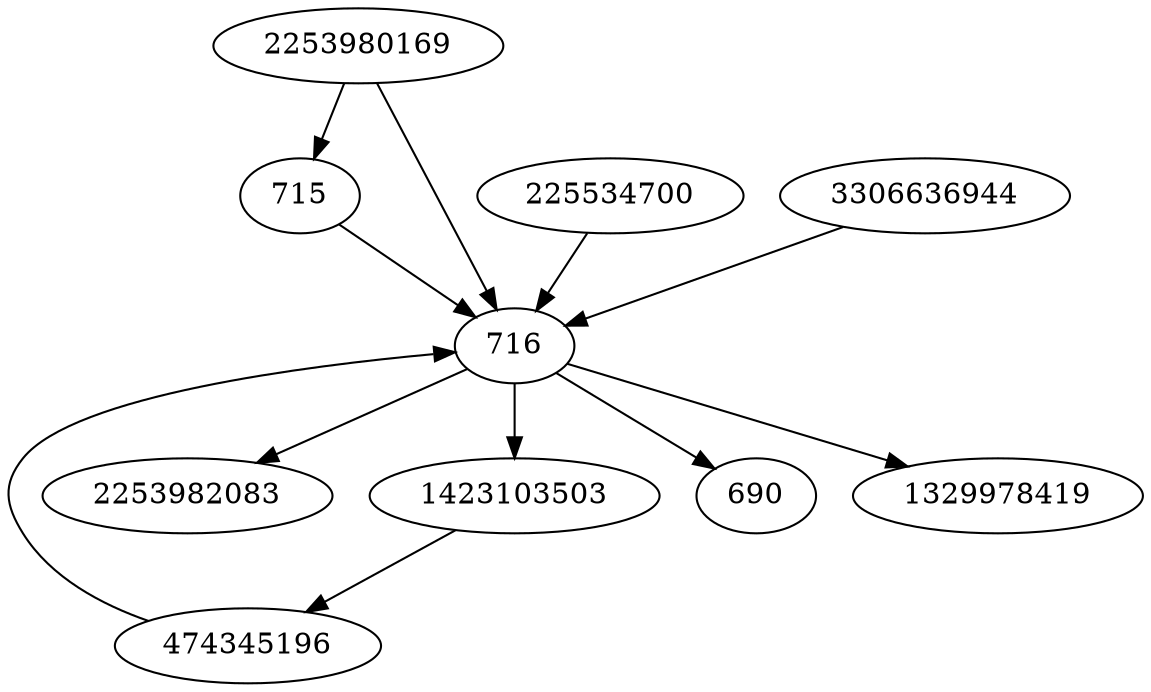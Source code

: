 strict digraph  {
2253982083;
2253980169;
715;
474345196;
225534700;
716;
1423103503;
3306636944;
690;
1329978419;
2253980169 -> 715;
2253980169 -> 716;
715 -> 716;
474345196 -> 716;
225534700 -> 716;
716 -> 1423103503;
716 -> 690;
716 -> 2253982083;
716 -> 1329978419;
1423103503 -> 474345196;
3306636944 -> 716;
}
